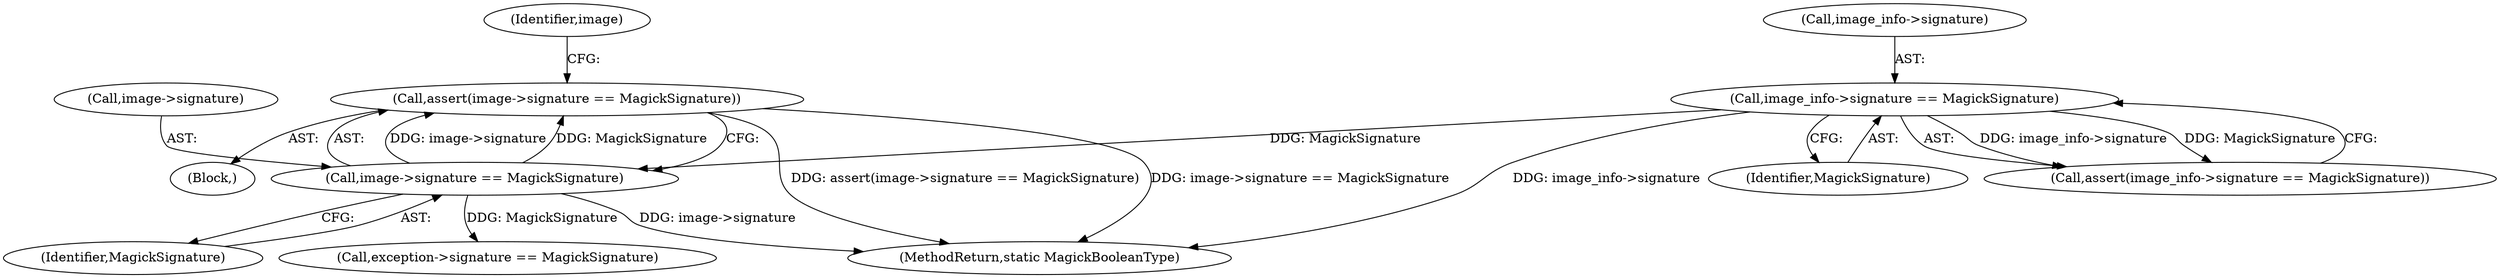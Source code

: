 digraph "0_ImageMagick_0f6fc2d5bf8f500820c3dbcf0d23ee14f2d9f734_4@API" {
"1000163" [label="(Call,assert(image->signature == MagickSignature))"];
"1000164" [label="(Call,image->signature == MagickSignature)"];
"1000152" [label="(Call,image_info->signature == MagickSignature)"];
"1000206" [label="(Call,exception->signature == MagickSignature)"];
"1000152" [label="(Call,image_info->signature == MagickSignature)"];
"1000153" [label="(Call,image_info->signature)"];
"1001940" [label="(MethodReturn,static MagickBooleanType)"];
"1000172" [label="(Identifier,image)"];
"1000164" [label="(Call,image->signature == MagickSignature)"];
"1000119" [label="(Block,)"];
"1000168" [label="(Identifier,MagickSignature)"];
"1000156" [label="(Identifier,MagickSignature)"];
"1000165" [label="(Call,image->signature)"];
"1000163" [label="(Call,assert(image->signature == MagickSignature))"];
"1000151" [label="(Call,assert(image_info->signature == MagickSignature))"];
"1000163" -> "1000119"  [label="AST: "];
"1000163" -> "1000164"  [label="CFG: "];
"1000164" -> "1000163"  [label="AST: "];
"1000172" -> "1000163"  [label="CFG: "];
"1000163" -> "1001940"  [label="DDG: image->signature == MagickSignature"];
"1000163" -> "1001940"  [label="DDG: assert(image->signature == MagickSignature)"];
"1000164" -> "1000163"  [label="DDG: image->signature"];
"1000164" -> "1000163"  [label="DDG: MagickSignature"];
"1000164" -> "1000168"  [label="CFG: "];
"1000165" -> "1000164"  [label="AST: "];
"1000168" -> "1000164"  [label="AST: "];
"1000164" -> "1001940"  [label="DDG: image->signature"];
"1000152" -> "1000164"  [label="DDG: MagickSignature"];
"1000164" -> "1000206"  [label="DDG: MagickSignature"];
"1000152" -> "1000151"  [label="AST: "];
"1000152" -> "1000156"  [label="CFG: "];
"1000153" -> "1000152"  [label="AST: "];
"1000156" -> "1000152"  [label="AST: "];
"1000151" -> "1000152"  [label="CFG: "];
"1000152" -> "1001940"  [label="DDG: image_info->signature"];
"1000152" -> "1000151"  [label="DDG: image_info->signature"];
"1000152" -> "1000151"  [label="DDG: MagickSignature"];
}
